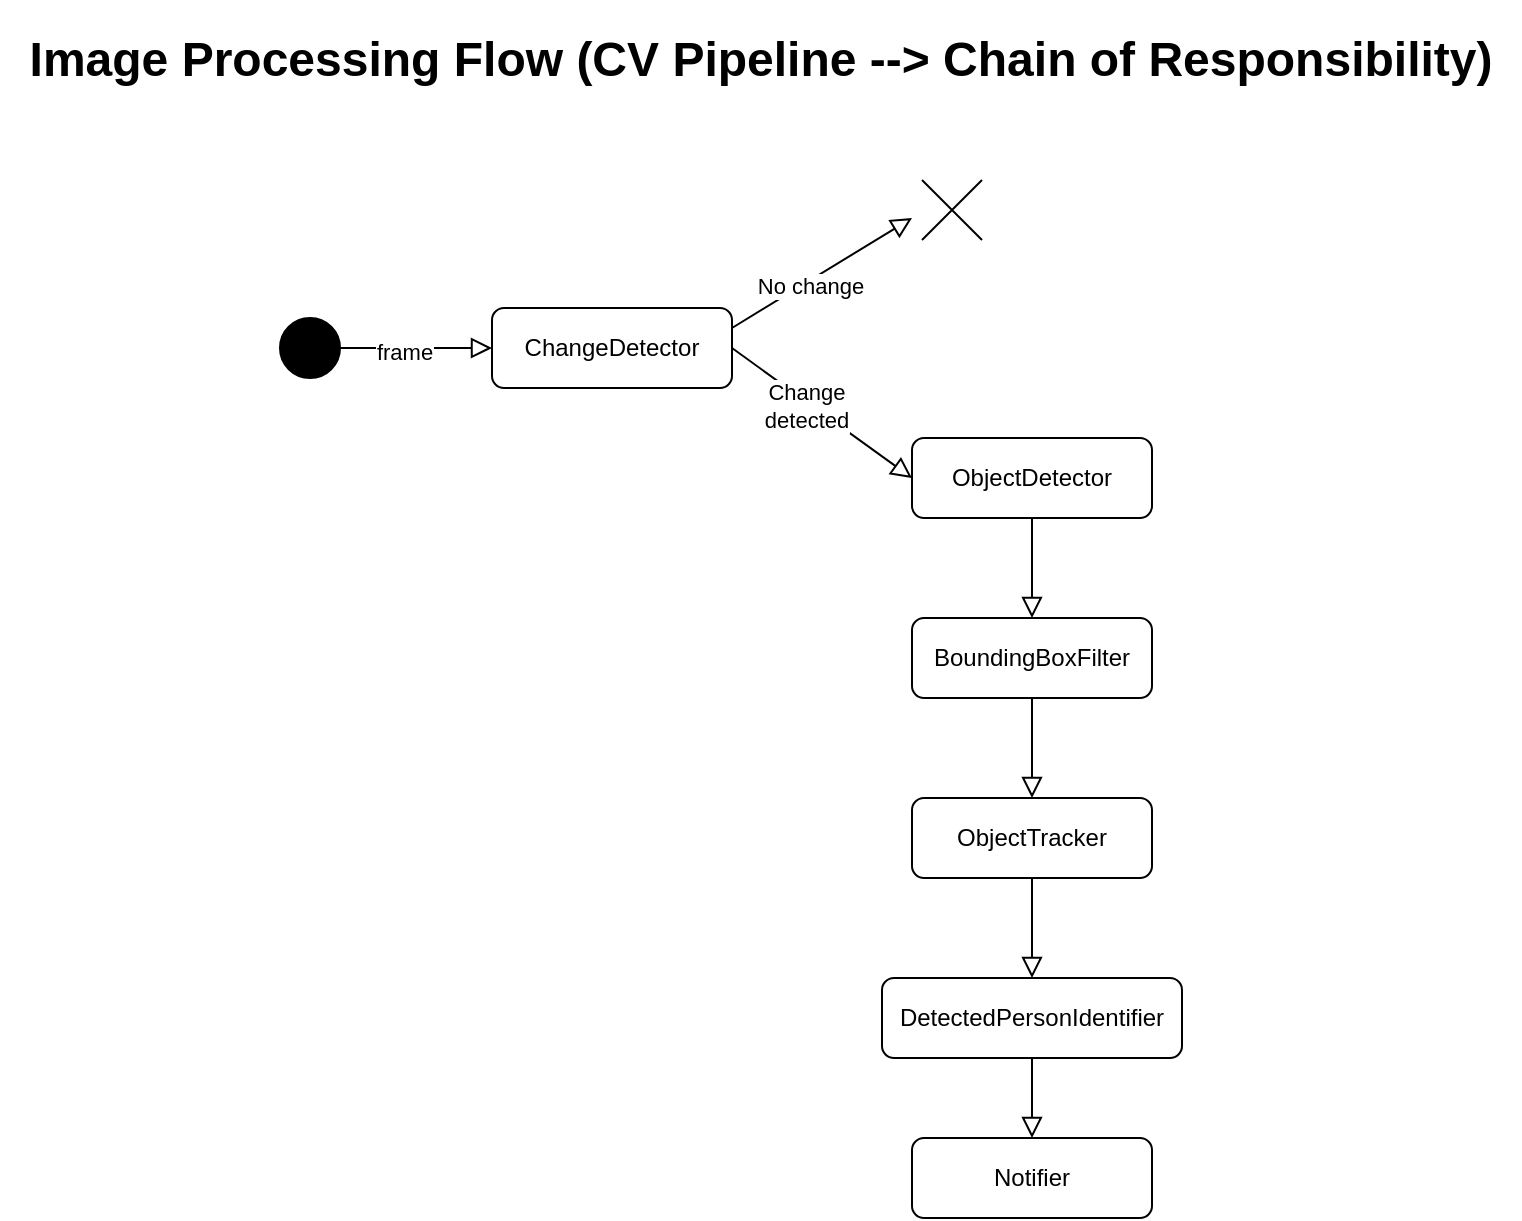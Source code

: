 <mxfile version="24.8.6">
  <diagram id="C5RBs43oDa-KdzZeNtuy" name="Page-1">
    <mxGraphModel dx="1247" dy="794" grid="1" gridSize="10" guides="1" tooltips="1" connect="1" arrows="1" fold="1" page="1" pageScale="1" pageWidth="827" pageHeight="1169" math="0" shadow="0">
      <root>
        <mxCell id="WIyWlLk6GJQsqaUBKTNV-0" />
        <mxCell id="WIyWlLk6GJQsqaUBKTNV-1" parent="WIyWlLk6GJQsqaUBKTNV-0" />
        <mxCell id="4ukqYvrznoQ7l3BOgmLP-0" value="rw" style="ellipse;fillColor=strokeColor;html=1;" vertex="1" parent="WIyWlLk6GJQsqaUBKTNV-1">
          <mxGeometry x="174" y="169" width="30" height="30" as="geometry" />
        </mxCell>
        <mxCell id="4ukqYvrznoQ7l3BOgmLP-2" value="" style="rounded=0;html=1;jettySize=auto;orthogonalLoop=1;fontSize=11;endArrow=block;endFill=0;endSize=8;strokeWidth=1;shadow=0;labelBackgroundColor=none;edgeStyle=orthogonalEdgeStyle;exitX=1;exitY=0.5;exitDx=0;exitDy=0;entryX=0;entryY=0.5;entryDx=0;entryDy=0;" edge="1" parent="WIyWlLk6GJQsqaUBKTNV-1" source="4ukqYvrznoQ7l3BOgmLP-0" target="4ukqYvrznoQ7l3BOgmLP-4">
          <mxGeometry relative="1" as="geometry">
            <mxPoint x="-10" y="209" as="sourcePoint" />
            <mxPoint x="260" y="229" as="targetPoint" />
          </mxGeometry>
        </mxCell>
        <mxCell id="4ukqYvrznoQ7l3BOgmLP-5" value="frame" style="edgeLabel;html=1;align=center;verticalAlign=middle;resizable=0;points=[];" vertex="1" connectable="0" parent="4ukqYvrznoQ7l3BOgmLP-2">
          <mxGeometry x="-0.162" y="-2" relative="1" as="geometry">
            <mxPoint as="offset" />
          </mxGeometry>
        </mxCell>
        <mxCell id="4ukqYvrznoQ7l3BOgmLP-4" value="ChangeDetector" style="rounded=1;whiteSpace=wrap;html=1;fontSize=12;glass=0;strokeWidth=1;shadow=0;" vertex="1" parent="WIyWlLk6GJQsqaUBKTNV-1">
          <mxGeometry x="280" y="164" width="120" height="40" as="geometry" />
        </mxCell>
        <mxCell id="4ukqYvrznoQ7l3BOgmLP-7" value="ObjectDetector" style="rounded=1;whiteSpace=wrap;html=1;fontSize=12;glass=0;strokeWidth=1;shadow=0;" vertex="1" parent="WIyWlLk6GJQsqaUBKTNV-1">
          <mxGeometry x="490" y="229" width="120" height="40" as="geometry" />
        </mxCell>
        <mxCell id="4ukqYvrznoQ7l3BOgmLP-8" value="" style="rounded=0;html=1;jettySize=auto;orthogonalLoop=1;fontSize=11;endArrow=block;endFill=0;endSize=8;strokeWidth=1;shadow=0;labelBackgroundColor=none;exitX=1;exitY=0.25;exitDx=0;exitDy=0;entryX=0;entryY=0.5;entryDx=0;entryDy=0;" edge="1" parent="WIyWlLk6GJQsqaUBKTNV-1" source="4ukqYvrznoQ7l3BOgmLP-4">
          <mxGeometry relative="1" as="geometry">
            <mxPoint x="430" y="194" as="sourcePoint" />
            <mxPoint x="490" y="119" as="targetPoint" />
          </mxGeometry>
        </mxCell>
        <mxCell id="4ukqYvrznoQ7l3BOgmLP-9" value="No change" style="edgeLabel;html=1;align=center;verticalAlign=middle;resizable=0;points=[];" vertex="1" connectable="0" parent="4ukqYvrznoQ7l3BOgmLP-8">
          <mxGeometry x="-0.162" y="-2" relative="1" as="geometry">
            <mxPoint as="offset" />
          </mxGeometry>
        </mxCell>
        <mxCell id="4ukqYvrznoQ7l3BOgmLP-10" value="" style="rounded=0;html=1;jettySize=auto;orthogonalLoop=1;fontSize=11;endArrow=block;endFill=0;endSize=8;strokeWidth=1;shadow=0;labelBackgroundColor=none;exitX=1;exitY=0.5;exitDx=0;exitDy=0;entryX=0;entryY=0.5;entryDx=0;entryDy=0;" edge="1" parent="WIyWlLk6GJQsqaUBKTNV-1" source="4ukqYvrznoQ7l3BOgmLP-4" target="4ukqYvrznoQ7l3BOgmLP-7">
          <mxGeometry relative="1" as="geometry">
            <mxPoint x="410" y="184" as="sourcePoint" />
            <mxPoint x="500" y="129" as="targetPoint" />
          </mxGeometry>
        </mxCell>
        <mxCell id="4ukqYvrznoQ7l3BOgmLP-11" value="Change&lt;div&gt;detected&lt;/div&gt;" style="edgeLabel;html=1;align=center;verticalAlign=middle;resizable=0;points=[];" vertex="1" connectable="0" parent="4ukqYvrznoQ7l3BOgmLP-10">
          <mxGeometry x="-0.162" y="-2" relative="1" as="geometry">
            <mxPoint as="offset" />
          </mxGeometry>
        </mxCell>
        <mxCell id="4ukqYvrznoQ7l3BOgmLP-12" value="BoundingBoxFilter" style="rounded=1;whiteSpace=wrap;html=1;fontSize=12;glass=0;strokeWidth=1;shadow=0;" vertex="1" parent="WIyWlLk6GJQsqaUBKTNV-1">
          <mxGeometry x="490" y="319" width="120" height="40" as="geometry" />
        </mxCell>
        <mxCell id="4ukqYvrznoQ7l3BOgmLP-13" value="" style="rounded=0;html=1;jettySize=auto;orthogonalLoop=1;fontSize=11;endArrow=block;endFill=0;endSize=8;strokeWidth=1;shadow=0;labelBackgroundColor=none;exitX=0.5;exitY=1;exitDx=0;exitDy=0;entryX=0.5;entryY=0;entryDx=0;entryDy=0;" edge="1" parent="WIyWlLk6GJQsqaUBKTNV-1" source="4ukqYvrznoQ7l3BOgmLP-7" target="4ukqYvrznoQ7l3BOgmLP-12">
          <mxGeometry relative="1" as="geometry">
            <mxPoint x="600" y="289" as="sourcePoint" />
            <mxPoint x="690" y="354" as="targetPoint" />
          </mxGeometry>
        </mxCell>
        <mxCell id="4ukqYvrznoQ7l3BOgmLP-15" value="ObjectTracker" style="rounded=1;whiteSpace=wrap;html=1;fontSize=12;glass=0;strokeWidth=1;shadow=0;" vertex="1" parent="WIyWlLk6GJQsqaUBKTNV-1">
          <mxGeometry x="490" y="409" width="120" height="40" as="geometry" />
        </mxCell>
        <mxCell id="4ukqYvrznoQ7l3BOgmLP-16" value="" style="rounded=0;html=1;jettySize=auto;orthogonalLoop=1;fontSize=11;endArrow=block;endFill=0;endSize=8;strokeWidth=1;shadow=0;labelBackgroundColor=none;exitX=0.5;exitY=1;exitDx=0;exitDy=0;entryX=0.5;entryY=0;entryDx=0;entryDy=0;" edge="1" parent="WIyWlLk6GJQsqaUBKTNV-1" source="4ukqYvrznoQ7l3BOgmLP-12" target="4ukqYvrznoQ7l3BOgmLP-15">
          <mxGeometry relative="1" as="geometry">
            <mxPoint x="560" y="279" as="sourcePoint" />
            <mxPoint x="560" y="329" as="targetPoint" />
          </mxGeometry>
        </mxCell>
        <mxCell id="4ukqYvrznoQ7l3BOgmLP-17" value="DetectedPersonIdentifier" style="rounded=1;whiteSpace=wrap;html=1;fontSize=12;glass=0;strokeWidth=1;shadow=0;" vertex="1" parent="WIyWlLk6GJQsqaUBKTNV-1">
          <mxGeometry x="475" y="499" width="150" height="40" as="geometry" />
        </mxCell>
        <mxCell id="4ukqYvrznoQ7l3BOgmLP-18" value="" style="shape=umlDestroy;html=1;" vertex="1" parent="WIyWlLk6GJQsqaUBKTNV-1">
          <mxGeometry x="495" y="100" width="30" height="30" as="geometry" />
        </mxCell>
        <mxCell id="4ukqYvrznoQ7l3BOgmLP-19" value="" style="rounded=0;html=1;jettySize=auto;orthogonalLoop=1;fontSize=11;endArrow=block;endFill=0;endSize=8;strokeWidth=1;shadow=0;labelBackgroundColor=none;exitX=0.5;exitY=1;exitDx=0;exitDy=0;entryX=0.5;entryY=0;entryDx=0;entryDy=0;" edge="1" parent="WIyWlLk6GJQsqaUBKTNV-1" source="4ukqYvrznoQ7l3BOgmLP-15" target="4ukqYvrznoQ7l3BOgmLP-17">
          <mxGeometry relative="1" as="geometry">
            <mxPoint x="560" y="369" as="sourcePoint" />
            <mxPoint x="560" y="419" as="targetPoint" />
          </mxGeometry>
        </mxCell>
        <mxCell id="4ukqYvrznoQ7l3BOgmLP-20" value="Notifier" style="rounded=1;whiteSpace=wrap;html=1;fontSize=12;glass=0;strokeWidth=1;shadow=0;" vertex="1" parent="WIyWlLk6GJQsqaUBKTNV-1">
          <mxGeometry x="490" y="579" width="120" height="40" as="geometry" />
        </mxCell>
        <mxCell id="4ukqYvrznoQ7l3BOgmLP-21" value="" style="rounded=0;html=1;jettySize=auto;orthogonalLoop=1;fontSize=11;endArrow=block;endFill=0;endSize=8;strokeWidth=1;shadow=0;labelBackgroundColor=none;exitX=0.5;exitY=1;exitDx=0;exitDy=0;entryX=0.5;entryY=0;entryDx=0;entryDy=0;" edge="1" parent="WIyWlLk6GJQsqaUBKTNV-1" source="4ukqYvrznoQ7l3BOgmLP-17" target="4ukqYvrznoQ7l3BOgmLP-20">
          <mxGeometry relative="1" as="geometry">
            <mxPoint x="560" y="459" as="sourcePoint" />
            <mxPoint x="560" y="509" as="targetPoint" />
          </mxGeometry>
        </mxCell>
        <mxCell id="4ukqYvrznoQ7l3BOgmLP-22" value="Image Processing Flow (CV Pipeline --&amp;gt; Chain of Responsibility)" style="text;strokeColor=none;fillColor=none;html=1;fontSize=24;fontStyle=1;verticalAlign=middle;align=center;" vertex="1" parent="WIyWlLk6GJQsqaUBKTNV-1">
          <mxGeometry x="34" y="10" width="760" height="60" as="geometry" />
        </mxCell>
      </root>
    </mxGraphModel>
  </diagram>
</mxfile>
